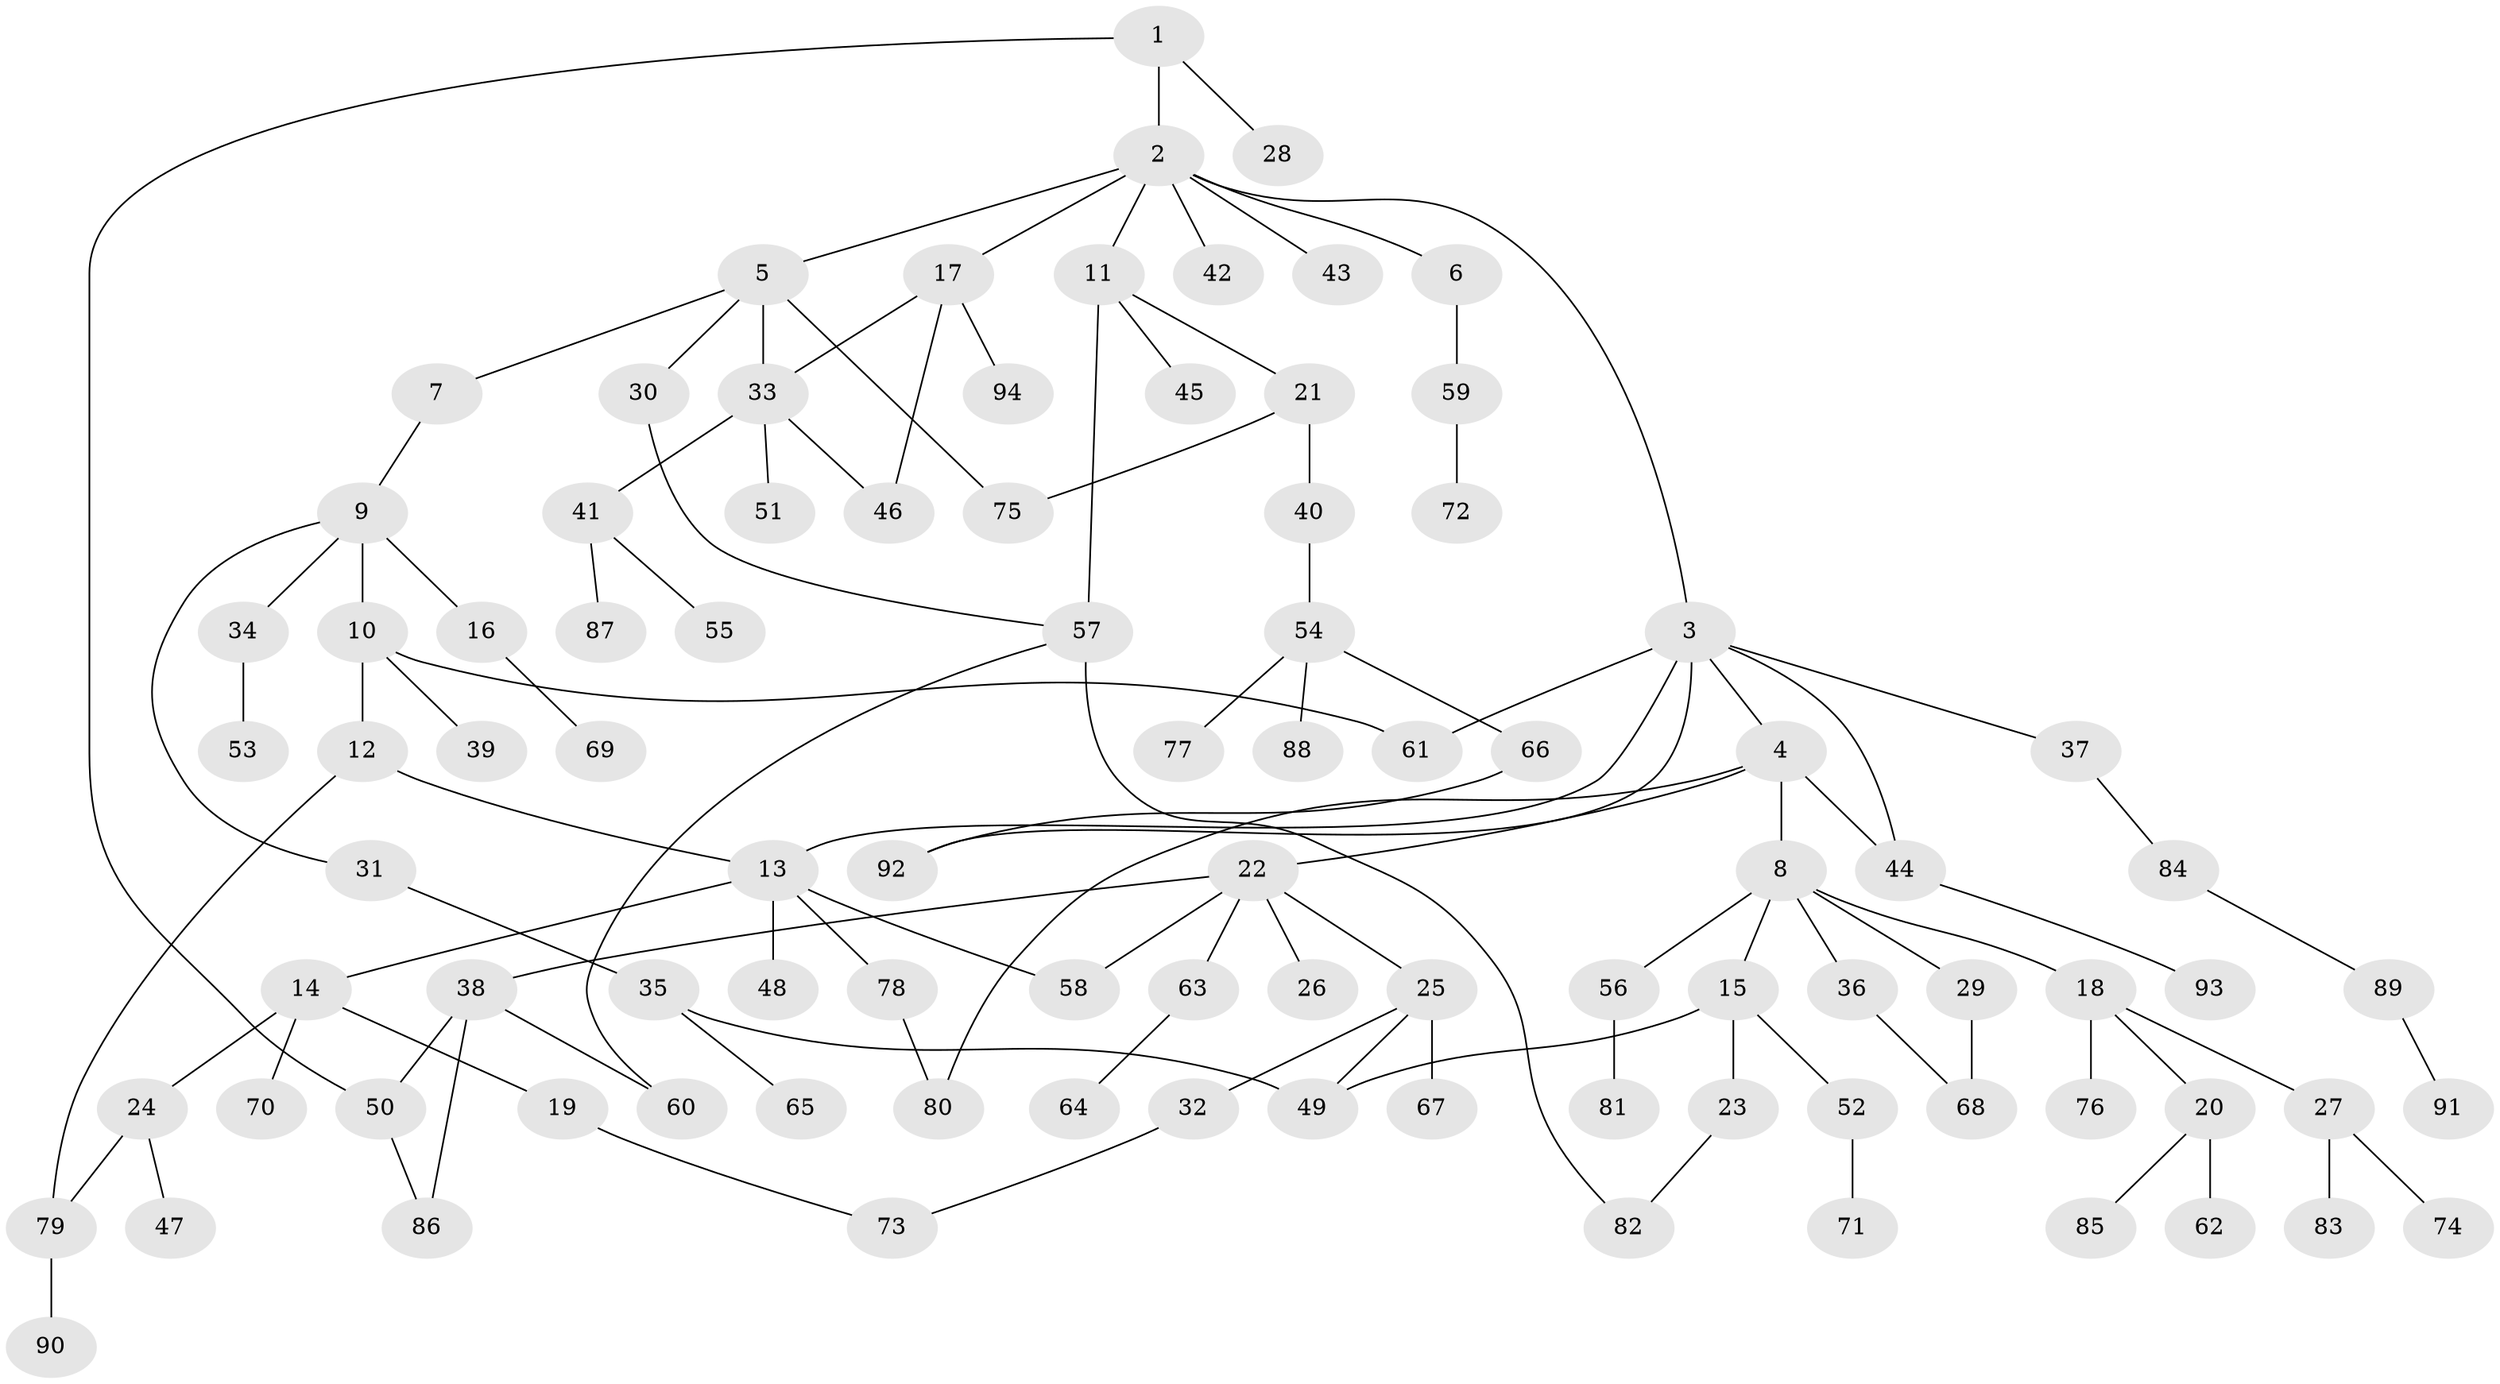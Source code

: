 // Generated by graph-tools (version 1.1) at 2025/25/03/09/25 03:25:30]
// undirected, 94 vertices, 112 edges
graph export_dot {
graph [start="1"]
  node [color=gray90,style=filled];
  1;
  2;
  3;
  4;
  5;
  6;
  7;
  8;
  9;
  10;
  11;
  12;
  13;
  14;
  15;
  16;
  17;
  18;
  19;
  20;
  21;
  22;
  23;
  24;
  25;
  26;
  27;
  28;
  29;
  30;
  31;
  32;
  33;
  34;
  35;
  36;
  37;
  38;
  39;
  40;
  41;
  42;
  43;
  44;
  45;
  46;
  47;
  48;
  49;
  50;
  51;
  52;
  53;
  54;
  55;
  56;
  57;
  58;
  59;
  60;
  61;
  62;
  63;
  64;
  65;
  66;
  67;
  68;
  69;
  70;
  71;
  72;
  73;
  74;
  75;
  76;
  77;
  78;
  79;
  80;
  81;
  82;
  83;
  84;
  85;
  86;
  87;
  88;
  89;
  90;
  91;
  92;
  93;
  94;
  1 -- 2;
  1 -- 28;
  1 -- 50;
  2 -- 3;
  2 -- 5;
  2 -- 6;
  2 -- 11;
  2 -- 17;
  2 -- 42;
  2 -- 43;
  3 -- 4;
  3 -- 37;
  3 -- 44;
  3 -- 92;
  3 -- 13;
  3 -- 61;
  4 -- 8;
  4 -- 22;
  4 -- 80;
  4 -- 44;
  5 -- 7;
  5 -- 30;
  5 -- 75;
  5 -- 33;
  6 -- 59;
  7 -- 9;
  8 -- 15;
  8 -- 18;
  8 -- 29;
  8 -- 36;
  8 -- 56;
  9 -- 10;
  9 -- 16;
  9 -- 31;
  9 -- 34;
  10 -- 12;
  10 -- 39;
  10 -- 61;
  11 -- 21;
  11 -- 45;
  11 -- 57;
  12 -- 13;
  12 -- 79;
  13 -- 14;
  13 -- 48;
  13 -- 78;
  13 -- 58;
  14 -- 19;
  14 -- 24;
  14 -- 70;
  15 -- 23;
  15 -- 52;
  15 -- 49;
  16 -- 69;
  17 -- 33;
  17 -- 94;
  17 -- 46;
  18 -- 20;
  18 -- 27;
  18 -- 76;
  19 -- 73;
  20 -- 62;
  20 -- 85;
  21 -- 40;
  21 -- 75;
  22 -- 25;
  22 -- 26;
  22 -- 38;
  22 -- 58;
  22 -- 63;
  23 -- 82;
  24 -- 47;
  24 -- 79;
  25 -- 32;
  25 -- 49;
  25 -- 67;
  27 -- 74;
  27 -- 83;
  29 -- 68;
  30 -- 57;
  31 -- 35;
  32 -- 73;
  33 -- 41;
  33 -- 46;
  33 -- 51;
  34 -- 53;
  35 -- 65;
  35 -- 49;
  36 -- 68;
  37 -- 84;
  38 -- 50;
  38 -- 60;
  38 -- 86;
  40 -- 54;
  41 -- 55;
  41 -- 87;
  44 -- 93;
  50 -- 86;
  52 -- 71;
  54 -- 66;
  54 -- 77;
  54 -- 88;
  56 -- 81;
  57 -- 82;
  57 -- 60;
  59 -- 72;
  63 -- 64;
  66 -- 92;
  78 -- 80;
  79 -- 90;
  84 -- 89;
  89 -- 91;
}
